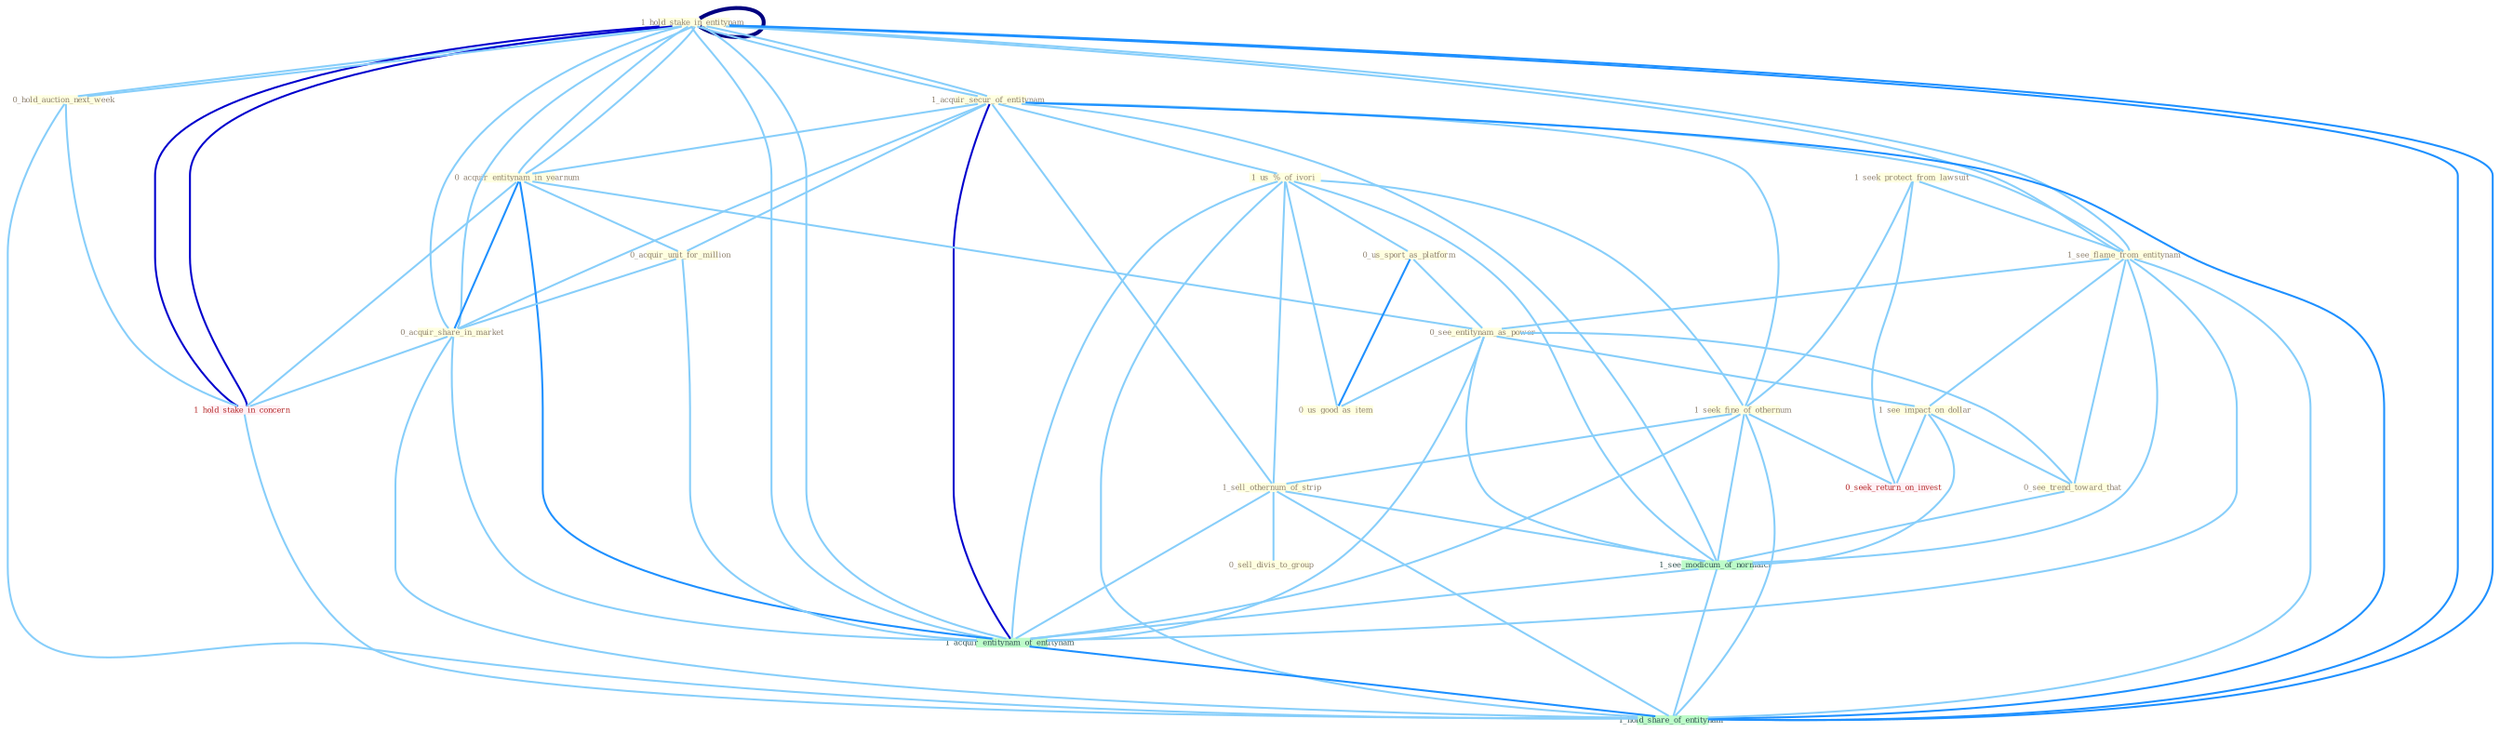 Graph G{ 
    node
    [shape=polygon,style=filled,width=.5,height=.06,color="#BDFCC9",fixedsize=true,fontsize=4,
    fontcolor="#2f4f4f"];
    {node
    [color="#ffffe0", fontcolor="#8b7d6b"] "1_hold_stake_in_entitynam " "1_acquir_secur_of_entitynam " "1_seek_protect_from_lawsuit " "0_acquir_entitynam_in_yearnum " "0_hold_auction_next_week " "1_us_%_of_ivori " "1_hold_stake_in_entitynam " "1_seek_fine_of_othernum " "0_us_sport_as_platform " "1_sell_othernum_of_strip " "0_sell_divis_to_group " "1_see_flame_from_entitynam " "0_see_entitynam_as_power " "1_see_impact_on_dollar " "0_see_trend_toward_that " "0_us_good_as_item " "0_acquir_unit_for_million " "0_acquir_share_in_market "}
{node [color="#fff0f5", fontcolor="#b22222"] "1_hold_stake_in_concern " "0_seek_return_on_invest "}
edge [color="#B0E2FF"];

	"1_hold_stake_in_entitynam " -- "1_acquir_secur_of_entitynam " [w="1", color="#87cefa" ];
	"1_hold_stake_in_entitynam " -- "0_acquir_entitynam_in_yearnum " [w="1", color="#87cefa" ];
	"1_hold_stake_in_entitynam " -- "0_hold_auction_next_week " [w="1", color="#87cefa" ];
	"1_hold_stake_in_entitynam " -- "1_hold_stake_in_entitynam " [w="4", style=bold, color="#000080", len=0.4];
	"1_hold_stake_in_entitynam " -- "1_see_flame_from_entitynam " [w="1", color="#87cefa" ];
	"1_hold_stake_in_entitynam " -- "0_acquir_share_in_market " [w="1", color="#87cefa" ];
	"1_hold_stake_in_entitynam " -- "1_hold_stake_in_concern " [w="3", color="#0000cd" , len=0.6];
	"1_hold_stake_in_entitynam " -- "1_acquir_entitynam_of_entitynam " [w="1", color="#87cefa" ];
	"1_hold_stake_in_entitynam " -- "1_hold_share_of_entitynam " [w="2", color="#1e90ff" , len=0.8];
	"1_acquir_secur_of_entitynam " -- "0_acquir_entitynam_in_yearnum " [w="1", color="#87cefa" ];
	"1_acquir_secur_of_entitynam " -- "1_us_%_of_ivori " [w="1", color="#87cefa" ];
	"1_acquir_secur_of_entitynam " -- "1_hold_stake_in_entitynam " [w="1", color="#87cefa" ];
	"1_acquir_secur_of_entitynam " -- "1_seek_fine_of_othernum " [w="1", color="#87cefa" ];
	"1_acquir_secur_of_entitynam " -- "1_sell_othernum_of_strip " [w="1", color="#87cefa" ];
	"1_acquir_secur_of_entitynam " -- "1_see_flame_from_entitynam " [w="1", color="#87cefa" ];
	"1_acquir_secur_of_entitynam " -- "0_acquir_unit_for_million " [w="1", color="#87cefa" ];
	"1_acquir_secur_of_entitynam " -- "0_acquir_share_in_market " [w="1", color="#87cefa" ];
	"1_acquir_secur_of_entitynam " -- "1_see_modicum_of_normalci " [w="1", color="#87cefa" ];
	"1_acquir_secur_of_entitynam " -- "1_acquir_entitynam_of_entitynam " [w="3", color="#0000cd" , len=0.6];
	"1_acquir_secur_of_entitynam " -- "1_hold_share_of_entitynam " [w="2", color="#1e90ff" , len=0.8];
	"1_seek_protect_from_lawsuit " -- "1_seek_fine_of_othernum " [w="1", color="#87cefa" ];
	"1_seek_protect_from_lawsuit " -- "1_see_flame_from_entitynam " [w="1", color="#87cefa" ];
	"1_seek_protect_from_lawsuit " -- "0_seek_return_on_invest " [w="1", color="#87cefa" ];
	"0_acquir_entitynam_in_yearnum " -- "1_hold_stake_in_entitynam " [w="1", color="#87cefa" ];
	"0_acquir_entitynam_in_yearnum " -- "0_see_entitynam_as_power " [w="1", color="#87cefa" ];
	"0_acquir_entitynam_in_yearnum " -- "0_acquir_unit_for_million " [w="1", color="#87cefa" ];
	"0_acquir_entitynam_in_yearnum " -- "0_acquir_share_in_market " [w="2", color="#1e90ff" , len=0.8];
	"0_acquir_entitynam_in_yearnum " -- "1_hold_stake_in_concern " [w="1", color="#87cefa" ];
	"0_acquir_entitynam_in_yearnum " -- "1_acquir_entitynam_of_entitynam " [w="2", color="#1e90ff" , len=0.8];
	"0_hold_auction_next_week " -- "1_hold_stake_in_entitynam " [w="1", color="#87cefa" ];
	"0_hold_auction_next_week " -- "1_hold_stake_in_concern " [w="1", color="#87cefa" ];
	"0_hold_auction_next_week " -- "1_hold_share_of_entitynam " [w="1", color="#87cefa" ];
	"1_us_%_of_ivori " -- "1_seek_fine_of_othernum " [w="1", color="#87cefa" ];
	"1_us_%_of_ivori " -- "0_us_sport_as_platform " [w="1", color="#87cefa" ];
	"1_us_%_of_ivori " -- "1_sell_othernum_of_strip " [w="1", color="#87cefa" ];
	"1_us_%_of_ivori " -- "0_us_good_as_item " [w="1", color="#87cefa" ];
	"1_us_%_of_ivori " -- "1_see_modicum_of_normalci " [w="1", color="#87cefa" ];
	"1_us_%_of_ivori " -- "1_acquir_entitynam_of_entitynam " [w="1", color="#87cefa" ];
	"1_us_%_of_ivori " -- "1_hold_share_of_entitynam " [w="1", color="#87cefa" ];
	"1_hold_stake_in_entitynam " -- "1_see_flame_from_entitynam " [w="1", color="#87cefa" ];
	"1_hold_stake_in_entitynam " -- "0_acquir_share_in_market " [w="1", color="#87cefa" ];
	"1_hold_stake_in_entitynam " -- "1_hold_stake_in_concern " [w="3", color="#0000cd" , len=0.6];
	"1_hold_stake_in_entitynam " -- "1_acquir_entitynam_of_entitynam " [w="1", color="#87cefa" ];
	"1_hold_stake_in_entitynam " -- "1_hold_share_of_entitynam " [w="2", color="#1e90ff" , len=0.8];
	"1_seek_fine_of_othernum " -- "1_sell_othernum_of_strip " [w="1", color="#87cefa" ];
	"1_seek_fine_of_othernum " -- "0_seek_return_on_invest " [w="1", color="#87cefa" ];
	"1_seek_fine_of_othernum " -- "1_see_modicum_of_normalci " [w="1", color="#87cefa" ];
	"1_seek_fine_of_othernum " -- "1_acquir_entitynam_of_entitynam " [w="1", color="#87cefa" ];
	"1_seek_fine_of_othernum " -- "1_hold_share_of_entitynam " [w="1", color="#87cefa" ];
	"0_us_sport_as_platform " -- "0_see_entitynam_as_power " [w="1", color="#87cefa" ];
	"0_us_sport_as_platform " -- "0_us_good_as_item " [w="2", color="#1e90ff" , len=0.8];
	"1_sell_othernum_of_strip " -- "0_sell_divis_to_group " [w="1", color="#87cefa" ];
	"1_sell_othernum_of_strip " -- "1_see_modicum_of_normalci " [w="1", color="#87cefa" ];
	"1_sell_othernum_of_strip " -- "1_acquir_entitynam_of_entitynam " [w="1", color="#87cefa" ];
	"1_sell_othernum_of_strip " -- "1_hold_share_of_entitynam " [w="1", color="#87cefa" ];
	"1_see_flame_from_entitynam " -- "0_see_entitynam_as_power " [w="1", color="#87cefa" ];
	"1_see_flame_from_entitynam " -- "1_see_impact_on_dollar " [w="1", color="#87cefa" ];
	"1_see_flame_from_entitynam " -- "0_see_trend_toward_that " [w="1", color="#87cefa" ];
	"1_see_flame_from_entitynam " -- "1_see_modicum_of_normalci " [w="1", color="#87cefa" ];
	"1_see_flame_from_entitynam " -- "1_acquir_entitynam_of_entitynam " [w="1", color="#87cefa" ];
	"1_see_flame_from_entitynam " -- "1_hold_share_of_entitynam " [w="1", color="#87cefa" ];
	"0_see_entitynam_as_power " -- "1_see_impact_on_dollar " [w="1", color="#87cefa" ];
	"0_see_entitynam_as_power " -- "0_see_trend_toward_that " [w="1", color="#87cefa" ];
	"0_see_entitynam_as_power " -- "0_us_good_as_item " [w="1", color="#87cefa" ];
	"0_see_entitynam_as_power " -- "1_see_modicum_of_normalci " [w="1", color="#87cefa" ];
	"0_see_entitynam_as_power " -- "1_acquir_entitynam_of_entitynam " [w="1", color="#87cefa" ];
	"1_see_impact_on_dollar " -- "0_see_trend_toward_that " [w="1", color="#87cefa" ];
	"1_see_impact_on_dollar " -- "0_seek_return_on_invest " [w="1", color="#87cefa" ];
	"1_see_impact_on_dollar " -- "1_see_modicum_of_normalci " [w="1", color="#87cefa" ];
	"0_see_trend_toward_that " -- "1_see_modicum_of_normalci " [w="1", color="#87cefa" ];
	"0_acquir_unit_for_million " -- "0_acquir_share_in_market " [w="1", color="#87cefa" ];
	"0_acquir_unit_for_million " -- "1_acquir_entitynam_of_entitynam " [w="1", color="#87cefa" ];
	"0_acquir_share_in_market " -- "1_hold_stake_in_concern " [w="1", color="#87cefa" ];
	"0_acquir_share_in_market " -- "1_acquir_entitynam_of_entitynam " [w="1", color="#87cefa" ];
	"0_acquir_share_in_market " -- "1_hold_share_of_entitynam " [w="1", color="#87cefa" ];
	"1_hold_stake_in_concern " -- "1_hold_share_of_entitynam " [w="1", color="#87cefa" ];
	"1_see_modicum_of_normalci " -- "1_acquir_entitynam_of_entitynam " [w="1", color="#87cefa" ];
	"1_see_modicum_of_normalci " -- "1_hold_share_of_entitynam " [w="1", color="#87cefa" ];
	"1_acquir_entitynam_of_entitynam " -- "1_hold_share_of_entitynam " [w="2", color="#1e90ff" , len=0.8];
}